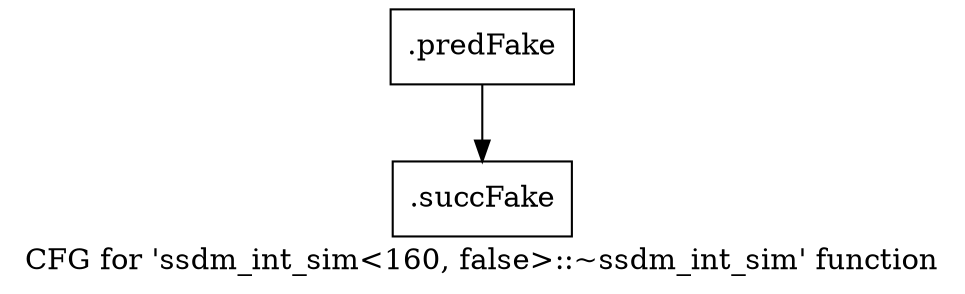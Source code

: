 digraph "CFG for 'ssdm_int_sim\<160, false\>::~ssdm_int_sim' function" {
	label="CFG for 'ssdm_int_sim\<160, false\>::~ssdm_int_sim' function";

	Node0x5887770 [shape=record,filename="",linenumber="",label="{.predFake}"];
	Node0x5887770 -> Node0x60569a0[ callList="" memoryops="" filename="/mnt/xilinx/Vitis_HLS/2021.2/include/ap_common.h" execusionnum="0"];
	Node0x60569a0 [shape=record,filename="/mnt/xilinx/Vitis_HLS/2021.2/include/ap_common.h",linenumber="650",label="{.succFake}"];
}
